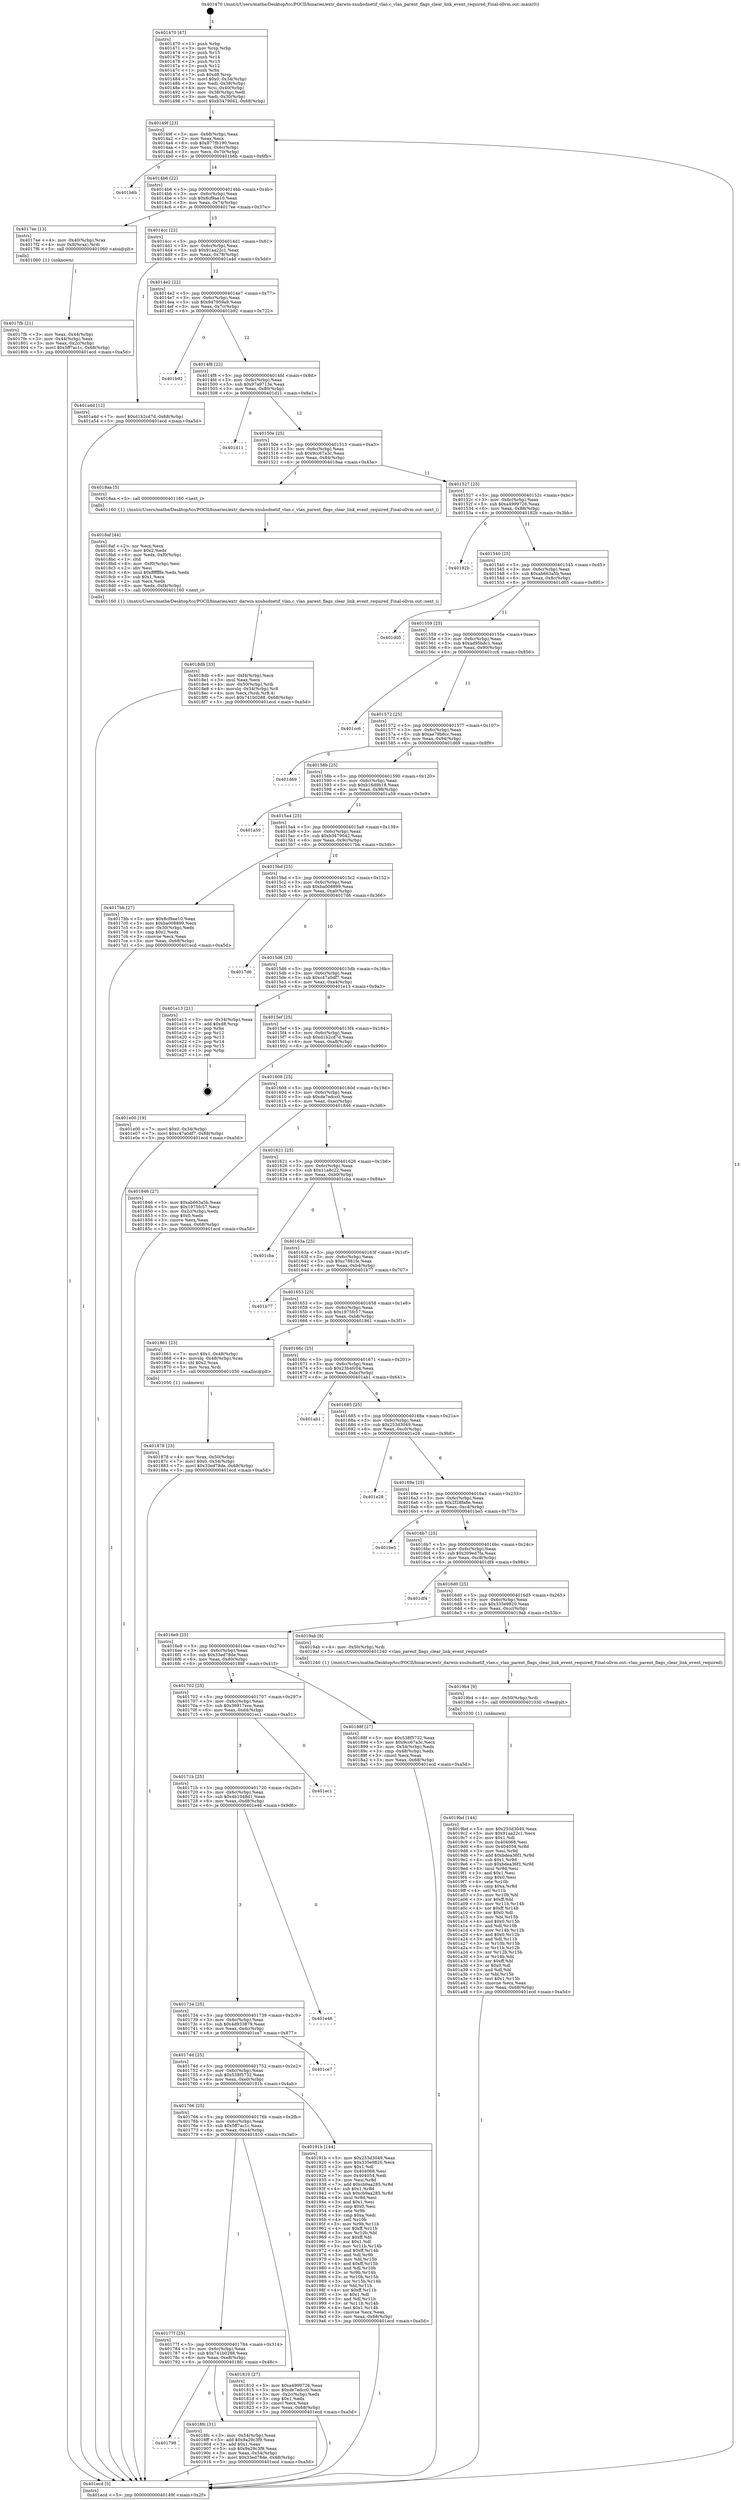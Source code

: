 digraph "0x401470" {
  label = "0x401470 (/mnt/c/Users/mathe/Desktop/tcc/POCII/binaries/extr_darwin-xnubsdnetif_vlan.c_vlan_parent_flags_clear_link_event_required_Final-ollvm.out::main(0))"
  labelloc = "t"
  node[shape=record]

  Entry [label="",width=0.3,height=0.3,shape=circle,fillcolor=black,style=filled]
  "0x40149f" [label="{
     0x40149f [23]\l
     | [instrs]\l
     &nbsp;&nbsp;0x40149f \<+3\>: mov -0x68(%rbp),%eax\l
     &nbsp;&nbsp;0x4014a2 \<+2\>: mov %eax,%ecx\l
     &nbsp;&nbsp;0x4014a4 \<+6\>: sub $0x877fb190,%ecx\l
     &nbsp;&nbsp;0x4014aa \<+3\>: mov %eax,-0x6c(%rbp)\l
     &nbsp;&nbsp;0x4014ad \<+3\>: mov %ecx,-0x70(%rbp)\l
     &nbsp;&nbsp;0x4014b0 \<+6\>: je 0000000000401b6b \<main+0x6fb\>\l
  }"]
  "0x401b6b" [label="{
     0x401b6b\l
  }", style=dashed]
  "0x4014b6" [label="{
     0x4014b6 [22]\l
     | [instrs]\l
     &nbsp;&nbsp;0x4014b6 \<+5\>: jmp 00000000004014bb \<main+0x4b\>\l
     &nbsp;&nbsp;0x4014bb \<+3\>: mov -0x6c(%rbp),%eax\l
     &nbsp;&nbsp;0x4014be \<+5\>: sub $0x8cf9ae10,%eax\l
     &nbsp;&nbsp;0x4014c3 \<+3\>: mov %eax,-0x74(%rbp)\l
     &nbsp;&nbsp;0x4014c6 \<+6\>: je 00000000004017ee \<main+0x37e\>\l
  }"]
  Exit [label="",width=0.3,height=0.3,shape=circle,fillcolor=black,style=filled,peripheries=2]
  "0x4017ee" [label="{
     0x4017ee [13]\l
     | [instrs]\l
     &nbsp;&nbsp;0x4017ee \<+4\>: mov -0x40(%rbp),%rax\l
     &nbsp;&nbsp;0x4017f2 \<+4\>: mov 0x8(%rax),%rdi\l
     &nbsp;&nbsp;0x4017f6 \<+5\>: call 0000000000401060 \<atoi@plt\>\l
     | [calls]\l
     &nbsp;&nbsp;0x401060 \{1\} (unknown)\l
  }"]
  "0x4014cc" [label="{
     0x4014cc [22]\l
     | [instrs]\l
     &nbsp;&nbsp;0x4014cc \<+5\>: jmp 00000000004014d1 \<main+0x61\>\l
     &nbsp;&nbsp;0x4014d1 \<+3\>: mov -0x6c(%rbp),%eax\l
     &nbsp;&nbsp;0x4014d4 \<+5\>: sub $0x91aa22c1,%eax\l
     &nbsp;&nbsp;0x4014d9 \<+3\>: mov %eax,-0x78(%rbp)\l
     &nbsp;&nbsp;0x4014dc \<+6\>: je 0000000000401a4d \<main+0x5dd\>\l
  }"]
  "0x4019bd" [label="{
     0x4019bd [144]\l
     | [instrs]\l
     &nbsp;&nbsp;0x4019bd \<+5\>: mov $0x253d3049,%eax\l
     &nbsp;&nbsp;0x4019c2 \<+5\>: mov $0x91aa22c1,%ecx\l
     &nbsp;&nbsp;0x4019c7 \<+2\>: mov $0x1,%dl\l
     &nbsp;&nbsp;0x4019c9 \<+7\>: mov 0x404068,%esi\l
     &nbsp;&nbsp;0x4019d0 \<+8\>: mov 0x404054,%r8d\l
     &nbsp;&nbsp;0x4019d8 \<+3\>: mov %esi,%r9d\l
     &nbsp;&nbsp;0x4019db \<+7\>: add $0xbdea36f1,%r9d\l
     &nbsp;&nbsp;0x4019e2 \<+4\>: sub $0x1,%r9d\l
     &nbsp;&nbsp;0x4019e6 \<+7\>: sub $0xbdea36f1,%r9d\l
     &nbsp;&nbsp;0x4019ed \<+4\>: imul %r9d,%esi\l
     &nbsp;&nbsp;0x4019f1 \<+3\>: and $0x1,%esi\l
     &nbsp;&nbsp;0x4019f4 \<+3\>: cmp $0x0,%esi\l
     &nbsp;&nbsp;0x4019f7 \<+4\>: sete %r10b\l
     &nbsp;&nbsp;0x4019fb \<+4\>: cmp $0xa,%r8d\l
     &nbsp;&nbsp;0x4019ff \<+4\>: setl %r11b\l
     &nbsp;&nbsp;0x401a03 \<+3\>: mov %r10b,%bl\l
     &nbsp;&nbsp;0x401a06 \<+3\>: xor $0xff,%bl\l
     &nbsp;&nbsp;0x401a09 \<+3\>: mov %r11b,%r14b\l
     &nbsp;&nbsp;0x401a0c \<+4\>: xor $0xff,%r14b\l
     &nbsp;&nbsp;0x401a10 \<+3\>: xor $0x0,%dl\l
     &nbsp;&nbsp;0x401a13 \<+3\>: mov %bl,%r15b\l
     &nbsp;&nbsp;0x401a16 \<+4\>: and $0x0,%r15b\l
     &nbsp;&nbsp;0x401a1a \<+3\>: and %dl,%r10b\l
     &nbsp;&nbsp;0x401a1d \<+3\>: mov %r14b,%r12b\l
     &nbsp;&nbsp;0x401a20 \<+4\>: and $0x0,%r12b\l
     &nbsp;&nbsp;0x401a24 \<+3\>: and %dl,%r11b\l
     &nbsp;&nbsp;0x401a27 \<+3\>: or %r10b,%r15b\l
     &nbsp;&nbsp;0x401a2a \<+3\>: or %r11b,%r12b\l
     &nbsp;&nbsp;0x401a2d \<+3\>: xor %r12b,%r15b\l
     &nbsp;&nbsp;0x401a30 \<+3\>: or %r14b,%bl\l
     &nbsp;&nbsp;0x401a33 \<+3\>: xor $0xff,%bl\l
     &nbsp;&nbsp;0x401a36 \<+3\>: or $0x0,%dl\l
     &nbsp;&nbsp;0x401a39 \<+2\>: and %dl,%bl\l
     &nbsp;&nbsp;0x401a3b \<+3\>: or %bl,%r15b\l
     &nbsp;&nbsp;0x401a3e \<+4\>: test $0x1,%r15b\l
     &nbsp;&nbsp;0x401a42 \<+3\>: cmovne %ecx,%eax\l
     &nbsp;&nbsp;0x401a45 \<+3\>: mov %eax,-0x68(%rbp)\l
     &nbsp;&nbsp;0x401a48 \<+5\>: jmp 0000000000401ecd \<main+0xa5d\>\l
  }"]
  "0x401a4d" [label="{
     0x401a4d [12]\l
     | [instrs]\l
     &nbsp;&nbsp;0x401a4d \<+7\>: movl $0xd1b2cd7d,-0x68(%rbp)\l
     &nbsp;&nbsp;0x401a54 \<+5\>: jmp 0000000000401ecd \<main+0xa5d\>\l
  }"]
  "0x4014e2" [label="{
     0x4014e2 [22]\l
     | [instrs]\l
     &nbsp;&nbsp;0x4014e2 \<+5\>: jmp 00000000004014e7 \<main+0x77\>\l
     &nbsp;&nbsp;0x4014e7 \<+3\>: mov -0x6c(%rbp),%eax\l
     &nbsp;&nbsp;0x4014ea \<+5\>: sub $0x947959a9,%eax\l
     &nbsp;&nbsp;0x4014ef \<+3\>: mov %eax,-0x7c(%rbp)\l
     &nbsp;&nbsp;0x4014f2 \<+6\>: je 0000000000401b92 \<main+0x722\>\l
  }"]
  "0x4019b4" [label="{
     0x4019b4 [9]\l
     | [instrs]\l
     &nbsp;&nbsp;0x4019b4 \<+4\>: mov -0x50(%rbp),%rdi\l
     &nbsp;&nbsp;0x4019b8 \<+5\>: call 0000000000401030 \<free@plt\>\l
     | [calls]\l
     &nbsp;&nbsp;0x401030 \{1\} (unknown)\l
  }"]
  "0x401b92" [label="{
     0x401b92\l
  }", style=dashed]
  "0x4014f8" [label="{
     0x4014f8 [22]\l
     | [instrs]\l
     &nbsp;&nbsp;0x4014f8 \<+5\>: jmp 00000000004014fd \<main+0x8d\>\l
     &nbsp;&nbsp;0x4014fd \<+3\>: mov -0x6c(%rbp),%eax\l
     &nbsp;&nbsp;0x401500 \<+5\>: sub $0x97a9713e,%eax\l
     &nbsp;&nbsp;0x401505 \<+3\>: mov %eax,-0x80(%rbp)\l
     &nbsp;&nbsp;0x401508 \<+6\>: je 0000000000401d11 \<main+0x8a1\>\l
  }"]
  "0x401798" [label="{
     0x401798\l
  }", style=dashed]
  "0x401d11" [label="{
     0x401d11\l
  }", style=dashed]
  "0x40150e" [label="{
     0x40150e [25]\l
     | [instrs]\l
     &nbsp;&nbsp;0x40150e \<+5\>: jmp 0000000000401513 \<main+0xa3\>\l
     &nbsp;&nbsp;0x401513 \<+3\>: mov -0x6c(%rbp),%eax\l
     &nbsp;&nbsp;0x401516 \<+5\>: sub $0x9cc67a3c,%eax\l
     &nbsp;&nbsp;0x40151b \<+6\>: mov %eax,-0x84(%rbp)\l
     &nbsp;&nbsp;0x401521 \<+6\>: je 00000000004018aa \<main+0x43a\>\l
  }"]
  "0x4018fc" [label="{
     0x4018fc [31]\l
     | [instrs]\l
     &nbsp;&nbsp;0x4018fc \<+3\>: mov -0x54(%rbp),%eax\l
     &nbsp;&nbsp;0x4018ff \<+5\>: add $0x9a29c3f9,%eax\l
     &nbsp;&nbsp;0x401904 \<+3\>: add $0x1,%eax\l
     &nbsp;&nbsp;0x401907 \<+5\>: sub $0x9a29c3f9,%eax\l
     &nbsp;&nbsp;0x40190c \<+3\>: mov %eax,-0x54(%rbp)\l
     &nbsp;&nbsp;0x40190f \<+7\>: movl $0x33ed78de,-0x68(%rbp)\l
     &nbsp;&nbsp;0x401916 \<+5\>: jmp 0000000000401ecd \<main+0xa5d\>\l
  }"]
  "0x4018aa" [label="{
     0x4018aa [5]\l
     | [instrs]\l
     &nbsp;&nbsp;0x4018aa \<+5\>: call 0000000000401160 \<next_i\>\l
     | [calls]\l
     &nbsp;&nbsp;0x401160 \{1\} (/mnt/c/Users/mathe/Desktop/tcc/POCII/binaries/extr_darwin-xnubsdnetif_vlan.c_vlan_parent_flags_clear_link_event_required_Final-ollvm.out::next_i)\l
  }"]
  "0x401527" [label="{
     0x401527 [25]\l
     | [instrs]\l
     &nbsp;&nbsp;0x401527 \<+5\>: jmp 000000000040152c \<main+0xbc\>\l
     &nbsp;&nbsp;0x40152c \<+3\>: mov -0x6c(%rbp),%eax\l
     &nbsp;&nbsp;0x40152f \<+5\>: sub $0xa4999726,%eax\l
     &nbsp;&nbsp;0x401534 \<+6\>: mov %eax,-0x88(%rbp)\l
     &nbsp;&nbsp;0x40153a \<+6\>: je 000000000040182b \<main+0x3bb\>\l
  }"]
  "0x4018db" [label="{
     0x4018db [33]\l
     | [instrs]\l
     &nbsp;&nbsp;0x4018db \<+6\>: mov -0xf4(%rbp),%ecx\l
     &nbsp;&nbsp;0x4018e1 \<+3\>: imul %eax,%ecx\l
     &nbsp;&nbsp;0x4018e4 \<+4\>: mov -0x50(%rbp),%rdi\l
     &nbsp;&nbsp;0x4018e8 \<+4\>: movslq -0x54(%rbp),%r8\l
     &nbsp;&nbsp;0x4018ec \<+4\>: mov %ecx,(%rdi,%r8,4)\l
     &nbsp;&nbsp;0x4018f0 \<+7\>: movl $0x741b0288,-0x68(%rbp)\l
     &nbsp;&nbsp;0x4018f7 \<+5\>: jmp 0000000000401ecd \<main+0xa5d\>\l
  }"]
  "0x40182b" [label="{
     0x40182b\l
  }", style=dashed]
  "0x401540" [label="{
     0x401540 [25]\l
     | [instrs]\l
     &nbsp;&nbsp;0x401540 \<+5\>: jmp 0000000000401545 \<main+0xd5\>\l
     &nbsp;&nbsp;0x401545 \<+3\>: mov -0x6c(%rbp),%eax\l
     &nbsp;&nbsp;0x401548 \<+5\>: sub $0xab663a5b,%eax\l
     &nbsp;&nbsp;0x40154d \<+6\>: mov %eax,-0x8c(%rbp)\l
     &nbsp;&nbsp;0x401553 \<+6\>: je 0000000000401d05 \<main+0x895\>\l
  }"]
  "0x4018af" [label="{
     0x4018af [44]\l
     | [instrs]\l
     &nbsp;&nbsp;0x4018af \<+2\>: xor %ecx,%ecx\l
     &nbsp;&nbsp;0x4018b1 \<+5\>: mov $0x2,%edx\l
     &nbsp;&nbsp;0x4018b6 \<+6\>: mov %edx,-0xf0(%rbp)\l
     &nbsp;&nbsp;0x4018bc \<+1\>: cltd\l
     &nbsp;&nbsp;0x4018bd \<+6\>: mov -0xf0(%rbp),%esi\l
     &nbsp;&nbsp;0x4018c3 \<+2\>: idiv %esi\l
     &nbsp;&nbsp;0x4018c5 \<+6\>: imul $0xfffffffe,%edx,%edx\l
     &nbsp;&nbsp;0x4018cb \<+3\>: sub $0x1,%ecx\l
     &nbsp;&nbsp;0x4018ce \<+2\>: sub %ecx,%edx\l
     &nbsp;&nbsp;0x4018d0 \<+6\>: mov %edx,-0xf4(%rbp)\l
     &nbsp;&nbsp;0x4018d6 \<+5\>: call 0000000000401160 \<next_i\>\l
     | [calls]\l
     &nbsp;&nbsp;0x401160 \{1\} (/mnt/c/Users/mathe/Desktop/tcc/POCII/binaries/extr_darwin-xnubsdnetif_vlan.c_vlan_parent_flags_clear_link_event_required_Final-ollvm.out::next_i)\l
  }"]
  "0x401d05" [label="{
     0x401d05\l
  }", style=dashed]
  "0x401559" [label="{
     0x401559 [25]\l
     | [instrs]\l
     &nbsp;&nbsp;0x401559 \<+5\>: jmp 000000000040155e \<main+0xee\>\l
     &nbsp;&nbsp;0x40155e \<+3\>: mov -0x6c(%rbp),%eax\l
     &nbsp;&nbsp;0x401561 \<+5\>: sub $0xad95bdc1,%eax\l
     &nbsp;&nbsp;0x401566 \<+6\>: mov %eax,-0x90(%rbp)\l
     &nbsp;&nbsp;0x40156c \<+6\>: je 0000000000401cc6 \<main+0x856\>\l
  }"]
  "0x401878" [label="{
     0x401878 [23]\l
     | [instrs]\l
     &nbsp;&nbsp;0x401878 \<+4\>: mov %rax,-0x50(%rbp)\l
     &nbsp;&nbsp;0x40187c \<+7\>: movl $0x0,-0x54(%rbp)\l
     &nbsp;&nbsp;0x401883 \<+7\>: movl $0x33ed78de,-0x68(%rbp)\l
     &nbsp;&nbsp;0x40188a \<+5\>: jmp 0000000000401ecd \<main+0xa5d\>\l
  }"]
  "0x401cc6" [label="{
     0x401cc6\l
  }", style=dashed]
  "0x401572" [label="{
     0x401572 [25]\l
     | [instrs]\l
     &nbsp;&nbsp;0x401572 \<+5\>: jmp 0000000000401577 \<main+0x107\>\l
     &nbsp;&nbsp;0x401577 \<+3\>: mov -0x6c(%rbp),%eax\l
     &nbsp;&nbsp;0x40157a \<+5\>: sub $0xae79b8cc,%eax\l
     &nbsp;&nbsp;0x40157f \<+6\>: mov %eax,-0x94(%rbp)\l
     &nbsp;&nbsp;0x401585 \<+6\>: je 0000000000401d69 \<main+0x8f9\>\l
  }"]
  "0x40177f" [label="{
     0x40177f [25]\l
     | [instrs]\l
     &nbsp;&nbsp;0x40177f \<+5\>: jmp 0000000000401784 \<main+0x314\>\l
     &nbsp;&nbsp;0x401784 \<+3\>: mov -0x6c(%rbp),%eax\l
     &nbsp;&nbsp;0x401787 \<+5\>: sub $0x741b0288,%eax\l
     &nbsp;&nbsp;0x40178c \<+6\>: mov %eax,-0xe8(%rbp)\l
     &nbsp;&nbsp;0x401792 \<+6\>: je 00000000004018fc \<main+0x48c\>\l
  }"]
  "0x401d69" [label="{
     0x401d69\l
  }", style=dashed]
  "0x40158b" [label="{
     0x40158b [25]\l
     | [instrs]\l
     &nbsp;&nbsp;0x40158b \<+5\>: jmp 0000000000401590 \<main+0x120\>\l
     &nbsp;&nbsp;0x401590 \<+3\>: mov -0x6c(%rbp),%eax\l
     &nbsp;&nbsp;0x401593 \<+5\>: sub $0xb16d9b18,%eax\l
     &nbsp;&nbsp;0x401598 \<+6\>: mov %eax,-0x98(%rbp)\l
     &nbsp;&nbsp;0x40159e \<+6\>: je 0000000000401a59 \<main+0x5e9\>\l
  }"]
  "0x401810" [label="{
     0x401810 [27]\l
     | [instrs]\l
     &nbsp;&nbsp;0x401810 \<+5\>: mov $0xa4999726,%eax\l
     &nbsp;&nbsp;0x401815 \<+5\>: mov $0xde7edcc0,%ecx\l
     &nbsp;&nbsp;0x40181a \<+3\>: mov -0x2c(%rbp),%edx\l
     &nbsp;&nbsp;0x40181d \<+3\>: cmp $0x1,%edx\l
     &nbsp;&nbsp;0x401820 \<+3\>: cmovl %ecx,%eax\l
     &nbsp;&nbsp;0x401823 \<+3\>: mov %eax,-0x68(%rbp)\l
     &nbsp;&nbsp;0x401826 \<+5\>: jmp 0000000000401ecd \<main+0xa5d\>\l
  }"]
  "0x401a59" [label="{
     0x401a59\l
  }", style=dashed]
  "0x4015a4" [label="{
     0x4015a4 [25]\l
     | [instrs]\l
     &nbsp;&nbsp;0x4015a4 \<+5\>: jmp 00000000004015a9 \<main+0x139\>\l
     &nbsp;&nbsp;0x4015a9 \<+3\>: mov -0x6c(%rbp),%eax\l
     &nbsp;&nbsp;0x4015ac \<+5\>: sub $0xb3479042,%eax\l
     &nbsp;&nbsp;0x4015b1 \<+6\>: mov %eax,-0x9c(%rbp)\l
     &nbsp;&nbsp;0x4015b7 \<+6\>: je 00000000004017bb \<main+0x34b\>\l
  }"]
  "0x401766" [label="{
     0x401766 [25]\l
     | [instrs]\l
     &nbsp;&nbsp;0x401766 \<+5\>: jmp 000000000040176b \<main+0x2fb\>\l
     &nbsp;&nbsp;0x40176b \<+3\>: mov -0x6c(%rbp),%eax\l
     &nbsp;&nbsp;0x40176e \<+5\>: sub $0x5ff7ac1c,%eax\l
     &nbsp;&nbsp;0x401773 \<+6\>: mov %eax,-0xe4(%rbp)\l
     &nbsp;&nbsp;0x401779 \<+6\>: je 0000000000401810 \<main+0x3a0\>\l
  }"]
  "0x4017bb" [label="{
     0x4017bb [27]\l
     | [instrs]\l
     &nbsp;&nbsp;0x4017bb \<+5\>: mov $0x8cf9ae10,%eax\l
     &nbsp;&nbsp;0x4017c0 \<+5\>: mov $0xba008899,%ecx\l
     &nbsp;&nbsp;0x4017c5 \<+3\>: mov -0x30(%rbp),%edx\l
     &nbsp;&nbsp;0x4017c8 \<+3\>: cmp $0x2,%edx\l
     &nbsp;&nbsp;0x4017cb \<+3\>: cmovne %ecx,%eax\l
     &nbsp;&nbsp;0x4017ce \<+3\>: mov %eax,-0x68(%rbp)\l
     &nbsp;&nbsp;0x4017d1 \<+5\>: jmp 0000000000401ecd \<main+0xa5d\>\l
  }"]
  "0x4015bd" [label="{
     0x4015bd [25]\l
     | [instrs]\l
     &nbsp;&nbsp;0x4015bd \<+5\>: jmp 00000000004015c2 \<main+0x152\>\l
     &nbsp;&nbsp;0x4015c2 \<+3\>: mov -0x6c(%rbp),%eax\l
     &nbsp;&nbsp;0x4015c5 \<+5\>: sub $0xba008899,%eax\l
     &nbsp;&nbsp;0x4015ca \<+6\>: mov %eax,-0xa0(%rbp)\l
     &nbsp;&nbsp;0x4015d0 \<+6\>: je 00000000004017d6 \<main+0x366\>\l
  }"]
  "0x401ecd" [label="{
     0x401ecd [5]\l
     | [instrs]\l
     &nbsp;&nbsp;0x401ecd \<+5\>: jmp 000000000040149f \<main+0x2f\>\l
  }"]
  "0x401470" [label="{
     0x401470 [47]\l
     | [instrs]\l
     &nbsp;&nbsp;0x401470 \<+1\>: push %rbp\l
     &nbsp;&nbsp;0x401471 \<+3\>: mov %rsp,%rbp\l
     &nbsp;&nbsp;0x401474 \<+2\>: push %r15\l
     &nbsp;&nbsp;0x401476 \<+2\>: push %r14\l
     &nbsp;&nbsp;0x401478 \<+2\>: push %r13\l
     &nbsp;&nbsp;0x40147a \<+2\>: push %r12\l
     &nbsp;&nbsp;0x40147c \<+1\>: push %rbx\l
     &nbsp;&nbsp;0x40147d \<+7\>: sub $0xd8,%rsp\l
     &nbsp;&nbsp;0x401484 \<+7\>: movl $0x0,-0x34(%rbp)\l
     &nbsp;&nbsp;0x40148b \<+3\>: mov %edi,-0x38(%rbp)\l
     &nbsp;&nbsp;0x40148e \<+4\>: mov %rsi,-0x40(%rbp)\l
     &nbsp;&nbsp;0x401492 \<+3\>: mov -0x38(%rbp),%edi\l
     &nbsp;&nbsp;0x401495 \<+3\>: mov %edi,-0x30(%rbp)\l
     &nbsp;&nbsp;0x401498 \<+7\>: movl $0xb3479042,-0x68(%rbp)\l
  }"]
  "0x4017fb" [label="{
     0x4017fb [21]\l
     | [instrs]\l
     &nbsp;&nbsp;0x4017fb \<+3\>: mov %eax,-0x44(%rbp)\l
     &nbsp;&nbsp;0x4017fe \<+3\>: mov -0x44(%rbp),%eax\l
     &nbsp;&nbsp;0x401801 \<+3\>: mov %eax,-0x2c(%rbp)\l
     &nbsp;&nbsp;0x401804 \<+7\>: movl $0x5ff7ac1c,-0x68(%rbp)\l
     &nbsp;&nbsp;0x40180b \<+5\>: jmp 0000000000401ecd \<main+0xa5d\>\l
  }"]
  "0x40191b" [label="{
     0x40191b [144]\l
     | [instrs]\l
     &nbsp;&nbsp;0x40191b \<+5\>: mov $0x253d3049,%eax\l
     &nbsp;&nbsp;0x401920 \<+5\>: mov $0x335e9820,%ecx\l
     &nbsp;&nbsp;0x401925 \<+2\>: mov $0x1,%dl\l
     &nbsp;&nbsp;0x401927 \<+7\>: mov 0x404068,%esi\l
     &nbsp;&nbsp;0x40192e \<+7\>: mov 0x404054,%edi\l
     &nbsp;&nbsp;0x401935 \<+3\>: mov %esi,%r8d\l
     &nbsp;&nbsp;0x401938 \<+7\>: add $0xcb9aa285,%r8d\l
     &nbsp;&nbsp;0x40193f \<+4\>: sub $0x1,%r8d\l
     &nbsp;&nbsp;0x401943 \<+7\>: sub $0xcb9aa285,%r8d\l
     &nbsp;&nbsp;0x40194a \<+4\>: imul %r8d,%esi\l
     &nbsp;&nbsp;0x40194e \<+3\>: and $0x1,%esi\l
     &nbsp;&nbsp;0x401951 \<+3\>: cmp $0x0,%esi\l
     &nbsp;&nbsp;0x401954 \<+4\>: sete %r9b\l
     &nbsp;&nbsp;0x401958 \<+3\>: cmp $0xa,%edi\l
     &nbsp;&nbsp;0x40195b \<+4\>: setl %r10b\l
     &nbsp;&nbsp;0x40195f \<+3\>: mov %r9b,%r11b\l
     &nbsp;&nbsp;0x401962 \<+4\>: xor $0xff,%r11b\l
     &nbsp;&nbsp;0x401966 \<+3\>: mov %r10b,%bl\l
     &nbsp;&nbsp;0x401969 \<+3\>: xor $0xff,%bl\l
     &nbsp;&nbsp;0x40196c \<+3\>: xor $0x1,%dl\l
     &nbsp;&nbsp;0x40196f \<+3\>: mov %r11b,%r14b\l
     &nbsp;&nbsp;0x401972 \<+4\>: and $0xff,%r14b\l
     &nbsp;&nbsp;0x401976 \<+3\>: and %dl,%r9b\l
     &nbsp;&nbsp;0x401979 \<+3\>: mov %bl,%r15b\l
     &nbsp;&nbsp;0x40197c \<+4\>: and $0xff,%r15b\l
     &nbsp;&nbsp;0x401980 \<+3\>: and %dl,%r10b\l
     &nbsp;&nbsp;0x401983 \<+3\>: or %r9b,%r14b\l
     &nbsp;&nbsp;0x401986 \<+3\>: or %r10b,%r15b\l
     &nbsp;&nbsp;0x401989 \<+3\>: xor %r15b,%r14b\l
     &nbsp;&nbsp;0x40198c \<+3\>: or %bl,%r11b\l
     &nbsp;&nbsp;0x40198f \<+4\>: xor $0xff,%r11b\l
     &nbsp;&nbsp;0x401993 \<+3\>: or $0x1,%dl\l
     &nbsp;&nbsp;0x401996 \<+3\>: and %dl,%r11b\l
     &nbsp;&nbsp;0x401999 \<+3\>: or %r11b,%r14b\l
     &nbsp;&nbsp;0x40199c \<+4\>: test $0x1,%r14b\l
     &nbsp;&nbsp;0x4019a0 \<+3\>: cmovne %ecx,%eax\l
     &nbsp;&nbsp;0x4019a3 \<+3\>: mov %eax,-0x68(%rbp)\l
     &nbsp;&nbsp;0x4019a6 \<+5\>: jmp 0000000000401ecd \<main+0xa5d\>\l
  }"]
  "0x4017d6" [label="{
     0x4017d6\l
  }", style=dashed]
  "0x4015d6" [label="{
     0x4015d6 [25]\l
     | [instrs]\l
     &nbsp;&nbsp;0x4015d6 \<+5\>: jmp 00000000004015db \<main+0x16b\>\l
     &nbsp;&nbsp;0x4015db \<+3\>: mov -0x6c(%rbp),%eax\l
     &nbsp;&nbsp;0x4015de \<+5\>: sub $0xc47a0df7,%eax\l
     &nbsp;&nbsp;0x4015e3 \<+6\>: mov %eax,-0xa4(%rbp)\l
     &nbsp;&nbsp;0x4015e9 \<+6\>: je 0000000000401e13 \<main+0x9a3\>\l
  }"]
  "0x40174d" [label="{
     0x40174d [25]\l
     | [instrs]\l
     &nbsp;&nbsp;0x40174d \<+5\>: jmp 0000000000401752 \<main+0x2e2\>\l
     &nbsp;&nbsp;0x401752 \<+3\>: mov -0x6c(%rbp),%eax\l
     &nbsp;&nbsp;0x401755 \<+5\>: sub $0x538f5732,%eax\l
     &nbsp;&nbsp;0x40175a \<+6\>: mov %eax,-0xe0(%rbp)\l
     &nbsp;&nbsp;0x401760 \<+6\>: je 000000000040191b \<main+0x4ab\>\l
  }"]
  "0x401e13" [label="{
     0x401e13 [21]\l
     | [instrs]\l
     &nbsp;&nbsp;0x401e13 \<+3\>: mov -0x34(%rbp),%eax\l
     &nbsp;&nbsp;0x401e16 \<+7\>: add $0xd8,%rsp\l
     &nbsp;&nbsp;0x401e1d \<+1\>: pop %rbx\l
     &nbsp;&nbsp;0x401e1e \<+2\>: pop %r12\l
     &nbsp;&nbsp;0x401e20 \<+2\>: pop %r13\l
     &nbsp;&nbsp;0x401e22 \<+2\>: pop %r14\l
     &nbsp;&nbsp;0x401e24 \<+2\>: pop %r15\l
     &nbsp;&nbsp;0x401e26 \<+1\>: pop %rbp\l
     &nbsp;&nbsp;0x401e27 \<+1\>: ret\l
  }"]
  "0x4015ef" [label="{
     0x4015ef [25]\l
     | [instrs]\l
     &nbsp;&nbsp;0x4015ef \<+5\>: jmp 00000000004015f4 \<main+0x184\>\l
     &nbsp;&nbsp;0x4015f4 \<+3\>: mov -0x6c(%rbp),%eax\l
     &nbsp;&nbsp;0x4015f7 \<+5\>: sub $0xd1b2cd7d,%eax\l
     &nbsp;&nbsp;0x4015fc \<+6\>: mov %eax,-0xa8(%rbp)\l
     &nbsp;&nbsp;0x401602 \<+6\>: je 0000000000401e00 \<main+0x990\>\l
  }"]
  "0x401ce7" [label="{
     0x401ce7\l
  }", style=dashed]
  "0x401e00" [label="{
     0x401e00 [19]\l
     | [instrs]\l
     &nbsp;&nbsp;0x401e00 \<+7\>: movl $0x0,-0x34(%rbp)\l
     &nbsp;&nbsp;0x401e07 \<+7\>: movl $0xc47a0df7,-0x68(%rbp)\l
     &nbsp;&nbsp;0x401e0e \<+5\>: jmp 0000000000401ecd \<main+0xa5d\>\l
  }"]
  "0x401608" [label="{
     0x401608 [25]\l
     | [instrs]\l
     &nbsp;&nbsp;0x401608 \<+5\>: jmp 000000000040160d \<main+0x19d\>\l
     &nbsp;&nbsp;0x40160d \<+3\>: mov -0x6c(%rbp),%eax\l
     &nbsp;&nbsp;0x401610 \<+5\>: sub $0xde7edcc0,%eax\l
     &nbsp;&nbsp;0x401615 \<+6\>: mov %eax,-0xac(%rbp)\l
     &nbsp;&nbsp;0x40161b \<+6\>: je 0000000000401846 \<main+0x3d6\>\l
  }"]
  "0x401734" [label="{
     0x401734 [25]\l
     | [instrs]\l
     &nbsp;&nbsp;0x401734 \<+5\>: jmp 0000000000401739 \<main+0x2c9\>\l
     &nbsp;&nbsp;0x401739 \<+3\>: mov -0x6c(%rbp),%eax\l
     &nbsp;&nbsp;0x40173c \<+5\>: sub $0x4d933879,%eax\l
     &nbsp;&nbsp;0x401741 \<+6\>: mov %eax,-0xdc(%rbp)\l
     &nbsp;&nbsp;0x401747 \<+6\>: je 0000000000401ce7 \<main+0x877\>\l
  }"]
  "0x401846" [label="{
     0x401846 [27]\l
     | [instrs]\l
     &nbsp;&nbsp;0x401846 \<+5\>: mov $0xab663a5b,%eax\l
     &nbsp;&nbsp;0x40184b \<+5\>: mov $0x1975fc57,%ecx\l
     &nbsp;&nbsp;0x401850 \<+3\>: mov -0x2c(%rbp),%edx\l
     &nbsp;&nbsp;0x401853 \<+3\>: cmp $0x0,%edx\l
     &nbsp;&nbsp;0x401856 \<+3\>: cmove %ecx,%eax\l
     &nbsp;&nbsp;0x401859 \<+3\>: mov %eax,-0x68(%rbp)\l
     &nbsp;&nbsp;0x40185c \<+5\>: jmp 0000000000401ecd \<main+0xa5d\>\l
  }"]
  "0x401621" [label="{
     0x401621 [25]\l
     | [instrs]\l
     &nbsp;&nbsp;0x401621 \<+5\>: jmp 0000000000401626 \<main+0x1b6\>\l
     &nbsp;&nbsp;0x401626 \<+3\>: mov -0x6c(%rbp),%eax\l
     &nbsp;&nbsp;0x401629 \<+5\>: sub $0x11a8c22,%eax\l
     &nbsp;&nbsp;0x40162e \<+6\>: mov %eax,-0xb0(%rbp)\l
     &nbsp;&nbsp;0x401634 \<+6\>: je 0000000000401cba \<main+0x84a\>\l
  }"]
  "0x401e46" [label="{
     0x401e46\l
  }", style=dashed]
  "0x401cba" [label="{
     0x401cba\l
  }", style=dashed]
  "0x40163a" [label="{
     0x40163a [25]\l
     | [instrs]\l
     &nbsp;&nbsp;0x40163a \<+5\>: jmp 000000000040163f \<main+0x1cf\>\l
     &nbsp;&nbsp;0x40163f \<+3\>: mov -0x6c(%rbp),%eax\l
     &nbsp;&nbsp;0x401642 \<+5\>: sub $0xc7881fe,%eax\l
     &nbsp;&nbsp;0x401647 \<+6\>: mov %eax,-0xb4(%rbp)\l
     &nbsp;&nbsp;0x40164d \<+6\>: je 0000000000401b77 \<main+0x707\>\l
  }"]
  "0x40171b" [label="{
     0x40171b [25]\l
     | [instrs]\l
     &nbsp;&nbsp;0x40171b \<+5\>: jmp 0000000000401720 \<main+0x2b0\>\l
     &nbsp;&nbsp;0x401720 \<+3\>: mov -0x6c(%rbp),%eax\l
     &nbsp;&nbsp;0x401723 \<+5\>: sub $0x4b1048d1,%eax\l
     &nbsp;&nbsp;0x401728 \<+6\>: mov %eax,-0xd8(%rbp)\l
     &nbsp;&nbsp;0x40172e \<+6\>: je 0000000000401e46 \<main+0x9d6\>\l
  }"]
  "0x401b77" [label="{
     0x401b77\l
  }", style=dashed]
  "0x401653" [label="{
     0x401653 [25]\l
     | [instrs]\l
     &nbsp;&nbsp;0x401653 \<+5\>: jmp 0000000000401658 \<main+0x1e8\>\l
     &nbsp;&nbsp;0x401658 \<+3\>: mov -0x6c(%rbp),%eax\l
     &nbsp;&nbsp;0x40165b \<+5\>: sub $0x1975fc57,%eax\l
     &nbsp;&nbsp;0x401660 \<+6\>: mov %eax,-0xb8(%rbp)\l
     &nbsp;&nbsp;0x401666 \<+6\>: je 0000000000401861 \<main+0x3f1\>\l
  }"]
  "0x401ec1" [label="{
     0x401ec1\l
  }", style=dashed]
  "0x401861" [label="{
     0x401861 [23]\l
     | [instrs]\l
     &nbsp;&nbsp;0x401861 \<+7\>: movl $0x1,-0x48(%rbp)\l
     &nbsp;&nbsp;0x401868 \<+4\>: movslq -0x48(%rbp),%rax\l
     &nbsp;&nbsp;0x40186c \<+4\>: shl $0x2,%rax\l
     &nbsp;&nbsp;0x401870 \<+3\>: mov %rax,%rdi\l
     &nbsp;&nbsp;0x401873 \<+5\>: call 0000000000401050 \<malloc@plt\>\l
     | [calls]\l
     &nbsp;&nbsp;0x401050 \{1\} (unknown)\l
  }"]
  "0x40166c" [label="{
     0x40166c [25]\l
     | [instrs]\l
     &nbsp;&nbsp;0x40166c \<+5\>: jmp 0000000000401671 \<main+0x201\>\l
     &nbsp;&nbsp;0x401671 \<+3\>: mov -0x6c(%rbp),%eax\l
     &nbsp;&nbsp;0x401674 \<+5\>: sub $0x23b4fc04,%eax\l
     &nbsp;&nbsp;0x401679 \<+6\>: mov %eax,-0xbc(%rbp)\l
     &nbsp;&nbsp;0x40167f \<+6\>: je 0000000000401ab1 \<main+0x641\>\l
  }"]
  "0x401702" [label="{
     0x401702 [25]\l
     | [instrs]\l
     &nbsp;&nbsp;0x401702 \<+5\>: jmp 0000000000401707 \<main+0x297\>\l
     &nbsp;&nbsp;0x401707 \<+3\>: mov -0x6c(%rbp),%eax\l
     &nbsp;&nbsp;0x40170a \<+5\>: sub $0x36917ece,%eax\l
     &nbsp;&nbsp;0x40170f \<+6\>: mov %eax,-0xd4(%rbp)\l
     &nbsp;&nbsp;0x401715 \<+6\>: je 0000000000401ec1 \<main+0xa51\>\l
  }"]
  "0x401ab1" [label="{
     0x401ab1\l
  }", style=dashed]
  "0x401685" [label="{
     0x401685 [25]\l
     | [instrs]\l
     &nbsp;&nbsp;0x401685 \<+5\>: jmp 000000000040168a \<main+0x21a\>\l
     &nbsp;&nbsp;0x40168a \<+3\>: mov -0x6c(%rbp),%eax\l
     &nbsp;&nbsp;0x40168d \<+5\>: sub $0x253d3049,%eax\l
     &nbsp;&nbsp;0x401692 \<+6\>: mov %eax,-0xc0(%rbp)\l
     &nbsp;&nbsp;0x401698 \<+6\>: je 0000000000401e28 \<main+0x9b8\>\l
  }"]
  "0x40188f" [label="{
     0x40188f [27]\l
     | [instrs]\l
     &nbsp;&nbsp;0x40188f \<+5\>: mov $0x538f5732,%eax\l
     &nbsp;&nbsp;0x401894 \<+5\>: mov $0x9cc67a3c,%ecx\l
     &nbsp;&nbsp;0x401899 \<+3\>: mov -0x54(%rbp),%edx\l
     &nbsp;&nbsp;0x40189c \<+3\>: cmp -0x48(%rbp),%edx\l
     &nbsp;&nbsp;0x40189f \<+3\>: cmovl %ecx,%eax\l
     &nbsp;&nbsp;0x4018a2 \<+3\>: mov %eax,-0x68(%rbp)\l
     &nbsp;&nbsp;0x4018a5 \<+5\>: jmp 0000000000401ecd \<main+0xa5d\>\l
  }"]
  "0x401e28" [label="{
     0x401e28\l
  }", style=dashed]
  "0x40169e" [label="{
     0x40169e [25]\l
     | [instrs]\l
     &nbsp;&nbsp;0x40169e \<+5\>: jmp 00000000004016a3 \<main+0x233\>\l
     &nbsp;&nbsp;0x4016a3 \<+3\>: mov -0x6c(%rbp),%eax\l
     &nbsp;&nbsp;0x4016a6 \<+5\>: sub $0x2f28fa8e,%eax\l
     &nbsp;&nbsp;0x4016ab \<+6\>: mov %eax,-0xc4(%rbp)\l
     &nbsp;&nbsp;0x4016b1 \<+6\>: je 0000000000401be5 \<main+0x775\>\l
  }"]
  "0x4016e9" [label="{
     0x4016e9 [25]\l
     | [instrs]\l
     &nbsp;&nbsp;0x4016e9 \<+5\>: jmp 00000000004016ee \<main+0x27e\>\l
     &nbsp;&nbsp;0x4016ee \<+3\>: mov -0x6c(%rbp),%eax\l
     &nbsp;&nbsp;0x4016f1 \<+5\>: sub $0x33ed78de,%eax\l
     &nbsp;&nbsp;0x4016f6 \<+6\>: mov %eax,-0xd0(%rbp)\l
     &nbsp;&nbsp;0x4016fc \<+6\>: je 000000000040188f \<main+0x41f\>\l
  }"]
  "0x401be5" [label="{
     0x401be5\l
  }", style=dashed]
  "0x4016b7" [label="{
     0x4016b7 [25]\l
     | [instrs]\l
     &nbsp;&nbsp;0x4016b7 \<+5\>: jmp 00000000004016bc \<main+0x24c\>\l
     &nbsp;&nbsp;0x4016bc \<+3\>: mov -0x6c(%rbp),%eax\l
     &nbsp;&nbsp;0x4016bf \<+5\>: sub $0x309ed7fa,%eax\l
     &nbsp;&nbsp;0x4016c4 \<+6\>: mov %eax,-0xc8(%rbp)\l
     &nbsp;&nbsp;0x4016ca \<+6\>: je 0000000000401df4 \<main+0x984\>\l
  }"]
  "0x4019ab" [label="{
     0x4019ab [9]\l
     | [instrs]\l
     &nbsp;&nbsp;0x4019ab \<+4\>: mov -0x50(%rbp),%rdi\l
     &nbsp;&nbsp;0x4019af \<+5\>: call 0000000000401240 \<vlan_parent_flags_clear_link_event_required\>\l
     | [calls]\l
     &nbsp;&nbsp;0x401240 \{1\} (/mnt/c/Users/mathe/Desktop/tcc/POCII/binaries/extr_darwin-xnubsdnetif_vlan.c_vlan_parent_flags_clear_link_event_required_Final-ollvm.out::vlan_parent_flags_clear_link_event_required)\l
  }"]
  "0x401df4" [label="{
     0x401df4\l
  }", style=dashed]
  "0x4016d0" [label="{
     0x4016d0 [25]\l
     | [instrs]\l
     &nbsp;&nbsp;0x4016d0 \<+5\>: jmp 00000000004016d5 \<main+0x265\>\l
     &nbsp;&nbsp;0x4016d5 \<+3\>: mov -0x6c(%rbp),%eax\l
     &nbsp;&nbsp;0x4016d8 \<+5\>: sub $0x335e9820,%eax\l
     &nbsp;&nbsp;0x4016dd \<+6\>: mov %eax,-0xcc(%rbp)\l
     &nbsp;&nbsp;0x4016e3 \<+6\>: je 00000000004019ab \<main+0x53b\>\l
  }"]
  Entry -> "0x401470" [label=" 1"]
  "0x40149f" -> "0x401b6b" [label=" 0"]
  "0x40149f" -> "0x4014b6" [label=" 14"]
  "0x401e13" -> Exit [label=" 1"]
  "0x4014b6" -> "0x4017ee" [label=" 1"]
  "0x4014b6" -> "0x4014cc" [label=" 13"]
  "0x401e00" -> "0x401ecd" [label=" 1"]
  "0x4014cc" -> "0x401a4d" [label=" 1"]
  "0x4014cc" -> "0x4014e2" [label=" 12"]
  "0x401a4d" -> "0x401ecd" [label=" 1"]
  "0x4014e2" -> "0x401b92" [label=" 0"]
  "0x4014e2" -> "0x4014f8" [label=" 12"]
  "0x4019bd" -> "0x401ecd" [label=" 1"]
  "0x4014f8" -> "0x401d11" [label=" 0"]
  "0x4014f8" -> "0x40150e" [label=" 12"]
  "0x4019b4" -> "0x4019bd" [label=" 1"]
  "0x40150e" -> "0x4018aa" [label=" 1"]
  "0x40150e" -> "0x401527" [label=" 11"]
  "0x4019ab" -> "0x4019b4" [label=" 1"]
  "0x401527" -> "0x40182b" [label=" 0"]
  "0x401527" -> "0x401540" [label=" 11"]
  "0x4018fc" -> "0x401ecd" [label=" 1"]
  "0x401540" -> "0x401d05" [label=" 0"]
  "0x401540" -> "0x401559" [label=" 11"]
  "0x40177f" -> "0x401798" [label=" 0"]
  "0x401559" -> "0x401cc6" [label=" 0"]
  "0x401559" -> "0x401572" [label=" 11"]
  "0x40177f" -> "0x4018fc" [label=" 1"]
  "0x401572" -> "0x401d69" [label=" 0"]
  "0x401572" -> "0x40158b" [label=" 11"]
  "0x40191b" -> "0x401ecd" [label=" 1"]
  "0x40158b" -> "0x401a59" [label=" 0"]
  "0x40158b" -> "0x4015a4" [label=" 11"]
  "0x4018db" -> "0x401ecd" [label=" 1"]
  "0x4015a4" -> "0x4017bb" [label=" 1"]
  "0x4015a4" -> "0x4015bd" [label=" 10"]
  "0x4017bb" -> "0x401ecd" [label=" 1"]
  "0x401470" -> "0x40149f" [label=" 1"]
  "0x401ecd" -> "0x40149f" [label=" 13"]
  "0x4017ee" -> "0x4017fb" [label=" 1"]
  "0x4017fb" -> "0x401ecd" [label=" 1"]
  "0x4018aa" -> "0x4018af" [label=" 1"]
  "0x4015bd" -> "0x4017d6" [label=" 0"]
  "0x4015bd" -> "0x4015d6" [label=" 10"]
  "0x40188f" -> "0x401ecd" [label=" 2"]
  "0x4015d6" -> "0x401e13" [label=" 1"]
  "0x4015d6" -> "0x4015ef" [label=" 9"]
  "0x401861" -> "0x401878" [label=" 1"]
  "0x4015ef" -> "0x401e00" [label=" 1"]
  "0x4015ef" -> "0x401608" [label=" 8"]
  "0x401846" -> "0x401ecd" [label=" 1"]
  "0x401608" -> "0x401846" [label=" 1"]
  "0x401608" -> "0x401621" [label=" 7"]
  "0x401766" -> "0x40177f" [label=" 1"]
  "0x401621" -> "0x401cba" [label=" 0"]
  "0x401621" -> "0x40163a" [label=" 7"]
  "0x401766" -> "0x401810" [label=" 1"]
  "0x40163a" -> "0x401b77" [label=" 0"]
  "0x40163a" -> "0x401653" [label=" 7"]
  "0x40174d" -> "0x401766" [label=" 2"]
  "0x401653" -> "0x401861" [label=" 1"]
  "0x401653" -> "0x40166c" [label=" 6"]
  "0x40174d" -> "0x40191b" [label=" 1"]
  "0x40166c" -> "0x401ab1" [label=" 0"]
  "0x40166c" -> "0x401685" [label=" 6"]
  "0x401734" -> "0x40174d" [label=" 3"]
  "0x401685" -> "0x401e28" [label=" 0"]
  "0x401685" -> "0x40169e" [label=" 6"]
  "0x401734" -> "0x401ce7" [label=" 0"]
  "0x40169e" -> "0x401be5" [label=" 0"]
  "0x40169e" -> "0x4016b7" [label=" 6"]
  "0x40171b" -> "0x401734" [label=" 3"]
  "0x4016b7" -> "0x401df4" [label=" 0"]
  "0x4016b7" -> "0x4016d0" [label=" 6"]
  "0x40171b" -> "0x401e46" [label=" 0"]
  "0x4016d0" -> "0x4019ab" [label=" 1"]
  "0x4016d0" -> "0x4016e9" [label=" 5"]
  "0x401810" -> "0x401ecd" [label=" 1"]
  "0x4016e9" -> "0x40188f" [label=" 2"]
  "0x4016e9" -> "0x401702" [label=" 3"]
  "0x401878" -> "0x401ecd" [label=" 1"]
  "0x401702" -> "0x401ec1" [label=" 0"]
  "0x401702" -> "0x40171b" [label=" 3"]
  "0x4018af" -> "0x4018db" [label=" 1"]
}
